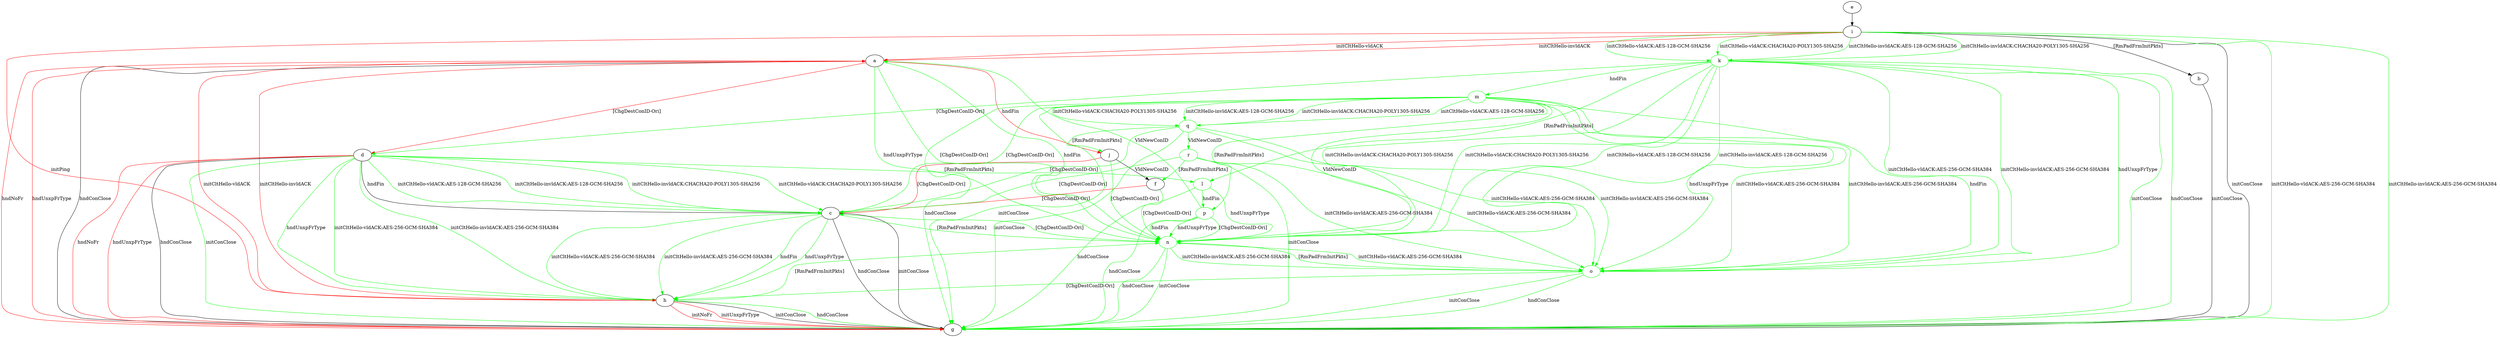 digraph "" {
	a -> d	[key=0,
		color=red,
		label="[ChgDestConID-Ori] "];
	a -> g	[key=0,
		label="hndConClose "];
	a -> g	[key=1,
		color=red,
		label="hndNoFr "];
	a -> g	[key=2,
		color=red,
		label="hndUnxpFrType "];
	a -> j	[key=0,
		color=red,
		label="hndFin "];
	n	[color=green];
	a -> n	[key=0,
		color=green,
		label="hndFin "];
	a -> n	[key=1,
		color=green,
		label="hndUnxpFrType "];
	a -> n	[key=2,
		color=green,
		label="[ChgDestConID-Ori] "];
	b -> g	[key=0,
		label="initConClose "];
	c -> g	[key=0,
		label="initConClose "];
	c -> g	[key=1,
		label="hndConClose "];
	c -> h	[key=0,
		color=green,
		label="initCltHello-vldACK:AES-256-GCM-SHA384 "];
	c -> h	[key=1,
		color=green,
		label="initCltHello-invldACK:AES-256-GCM-SHA384 "];
	c -> h	[key=2,
		color=green,
		label="hndFin "];
	c -> h	[key=3,
		color=green,
		label="hndUnxpFrType "];
	c -> n	[key=0,
		color=green,
		label="[RmPadFrmInitPkts] "];
	d -> c	[key=0,
		label="hndFin "];
	d -> c	[key=1,
		color=green,
		label="initCltHello-vldACK:AES-128-GCM-SHA256 "];
	d -> c	[key=2,
		color=green,
		label="initCltHello-vldACK:CHACHA20-POLY1305-SHA256 "];
	d -> c	[key=3,
		color=green,
		label="initCltHello-invldACK:AES-128-GCM-SHA256 "];
	d -> c	[key=4,
		color=green,
		label="initCltHello-invldACK:CHACHA20-POLY1305-SHA256 "];
	d -> g	[key=0,
		label="hndConClose "];
	d -> g	[key=1,
		color=green,
		label="initConClose "];
	d -> g	[key=2,
		color=red,
		label="hndNoFr "];
	d -> g	[key=3,
		color=red,
		label="hndUnxpFrType "];
	d -> h	[key=0,
		color=green,
		label="initCltHello-vldACK:AES-256-GCM-SHA384 "];
	d -> h	[key=1,
		color=green,
		label="initCltHello-invldACK:AES-256-GCM-SHA384 "];
	d -> h	[key=2,
		color=green,
		label="hndUnxpFrType "];
	l	[color=green];
	d -> l	[key=0,
		color=green,
		label="[RmPadFrmInitPkts] "];
	e -> i	[key=0];
	f -> c	[key=0,
		color=red,
		label="[ChgDestConID-Ori] "];
	f -> n	[key=0,
		color=green,
		label="[ChgDestConID-Ori] "];
	h -> a	[key=0,
		color=red,
		label="initCltHello-vldACK "];
	h -> a	[key=1,
		color=red,
		label="initCltHello-invldACK "];
	h -> g	[key=0,
		label="initConClose "];
	h -> g	[key=1,
		color=green,
		label="hndConClose "];
	h -> g	[key=2,
		color=red,
		label="initNoFr "];
	h -> g	[key=3,
		color=red,
		label="initUnxpFrType "];
	h -> n	[key=0,
		color=green,
		label="[RmPadFrmInitPkts] "];
	i -> a	[key=0,
		color=red,
		label="initCltHello-vldACK "];
	i -> a	[key=1,
		color=red,
		label="initCltHello-invldACK "];
	i -> b	[key=0,
		label="[RmPadFrmInitPkts] "];
	i -> g	[key=0,
		label="initConClose "];
	i -> g	[key=1,
		color=green,
		label="initCltHello-vldACK:AES-256-GCM-SHA384 "];
	i -> g	[key=2,
		color=green,
		label="initCltHello-invldACK:AES-256-GCM-SHA384 "];
	i -> h	[key=0,
		color=red,
		label="initPing "];
	k	[color=green];
	i -> k	[key=0,
		color=green,
		label="initCltHello-vldACK:AES-128-GCM-SHA256 "];
	i -> k	[key=1,
		color=green,
		label="initCltHello-vldACK:CHACHA20-POLY1305-SHA256 "];
	i -> k	[key=2,
		color=green,
		label="initCltHello-invldACK:AES-128-GCM-SHA256 "];
	i -> k	[key=3,
		color=green,
		label="initCltHello-invldACK:CHACHA20-POLY1305-SHA256 "];
	j -> c	[key=0,
		color=red,
		label="[ChgDestConID-Ori] "];
	j -> f	[key=0,
		label="VldNewConID "];
	j -> n	[key=0,
		color=green,
		label="[ChgDestConID-Ori] "];
	k -> d	[key=0,
		color=green,
		label="[ChgDestConID-Ori] "];
	k -> g	[key=0,
		color=green,
		label="initConClose "];
	k -> g	[key=1,
		color=green,
		label="hndConClose "];
	k -> l	[key=0,
		color=green,
		label="[RmPadFrmInitPkts] "];
	m	[color=green];
	k -> m	[key=0,
		color=green,
		label="hndFin "];
	k -> n	[key=0,
		color=green,
		label="initCltHello-vldACK:AES-128-GCM-SHA256 "];
	k -> n	[key=1,
		color=green,
		label="initCltHello-vldACK:CHACHA20-POLY1305-SHA256 "];
	k -> n	[key=2,
		color=green,
		label="initCltHello-invldACK:AES-128-GCM-SHA256 "];
	k -> n	[key=3,
		color=green,
		label="initCltHello-invldACK:CHACHA20-POLY1305-SHA256 "];
	o	[color=green];
	k -> o	[key=0,
		color=green,
		label="initCltHello-vldACK:AES-256-GCM-SHA384 "];
	k -> o	[key=1,
		color=green,
		label="initCltHello-invldACK:AES-256-GCM-SHA384 "];
	k -> o	[key=2,
		color=green,
		label="hndUnxpFrType "];
	l -> g	[key=0,
		color=green,
		label="hndConClose "];
	l -> n	[key=0,
		color=green,
		label="hndUnxpFrType "];
	p	[color=green];
	l -> p	[key=0,
		color=green,
		label="hndFin "];
	m -> c	[key=0,
		color=green,
		label="[ChgDestConID-Ori] "];
	m -> g	[key=0,
		color=green,
		label="initConClose "];
	m -> g	[key=1,
		color=green,
		label="hndConClose "];
	m -> n	[key=0,
		color=green,
		label="VldNewConID "];
	m -> o	[key=0,
		color=green,
		label="initCltHello-vldACK:AES-256-GCM-SHA384 "];
	m -> o	[key=1,
		color=green,
		label="initCltHello-invldACK:AES-256-GCM-SHA384 "];
	m -> o	[key=2,
		color=green,
		label="hndFin "];
	m -> o	[key=3,
		color=green,
		label="hndUnxpFrType "];
	m -> p	[key=0,
		color=green,
		label="[RmPadFrmInitPkts] "];
	q	[color=green];
	m -> q	[key=0,
		color=green,
		label="initCltHello-vldACK:AES-128-GCM-SHA256 "];
	m -> q	[key=1,
		color=green,
		label="initCltHello-vldACK:CHACHA20-POLY1305-SHA256 "];
	m -> q	[key=2,
		color=green,
		label="initCltHello-invldACK:AES-128-GCM-SHA256 "];
	m -> q	[key=3,
		color=green,
		label="initCltHello-invldACK:CHACHA20-POLY1305-SHA256 "];
	n -> c	[key=0,
		color=green,
		label="[ChgDestConID-Ori] "];
	n -> g	[key=0,
		color=green,
		label="initConClose "];
	n -> g	[key=1,
		color=green,
		label="hndConClose "];
	n -> o	[key=0,
		color=green,
		label="initCltHello-vldACK:AES-256-GCM-SHA384 "];
	n -> o	[key=1,
		color=green,
		label="initCltHello-invldACK:AES-256-GCM-SHA384 "];
	o -> g	[key=0,
		color=green,
		label="initConClose "];
	o -> g	[key=1,
		color=green,
		label="hndConClose "];
	o -> h	[key=0,
		color=green,
		label="[ChgDestConID-Ori] "];
	o -> n	[key=0,
		color=green,
		label="[RmPadFrmInitPkts] "];
	p -> a	[key=0,
		color=green,
		label="VldNewConID "];
	p -> g	[key=0,
		color=green,
		label="hndConClose "];
	p -> n	[key=0,
		color=green,
		label="hndFin "];
	p -> n	[key=1,
		color=green,
		label="hndUnxpFrType "];
	p -> n	[key=2,
		color=green,
		label="[ChgDestConID-Ori] "];
	q -> c	[key=0,
		color=green,
		label="[ChgDestConID-Ori] "];
	q -> g	[key=0,
		color=green,
		label="initConClose "];
	q -> j	[key=0,
		color=green,
		label="[RmPadFrmInitPkts] "];
	q -> o	[key=0,
		color=green,
		label="initCltHello-vldACK:AES-256-GCM-SHA384 "];
	q -> o	[key=1,
		color=green,
		label="initCltHello-invldACK:AES-256-GCM-SHA384 "];
	r	[color=green];
	q -> r	[key=0,
		color=green,
		label="VldNewConID "];
	r -> c	[key=0,
		color=green,
		label="[ChgDestConID-Ori] "];
	r -> f	[key=0,
		color=green,
		label="[RmPadFrmInitPkts] "];
	r -> g	[key=0,
		color=green,
		label="initConClose "];
	r -> o	[key=0,
		color=green,
		label="initCltHello-vldACK:AES-256-GCM-SHA384 "];
	r -> o	[key=1,
		color=green,
		label="initCltHello-invldACK:AES-256-GCM-SHA384 "];
}

